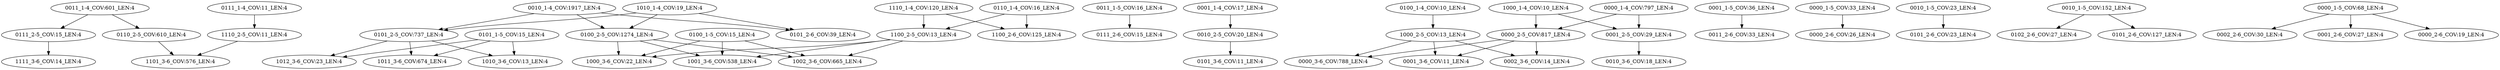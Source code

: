 digraph G {
    "1110_2-5_COV:11_LEN:4" -> "1101_3-6_COV:576_LEN:4";
    "0010_1-4_COV:1917_LEN:4" -> "0101_2-6_COV:39_LEN:4";
    "0010_1-4_COV:1917_LEN:4" -> "0101_2-5_COV:737_LEN:4";
    "0010_1-4_COV:1917_LEN:4" -> "0100_2-5_COV:1274_LEN:4";
    "0011_1-5_COV:16_LEN:4" -> "0111_2-6_COV:15_LEN:4";
    "0101_2-5_COV:737_LEN:4" -> "1012_3-6_COV:23_LEN:4";
    "0101_2-5_COV:737_LEN:4" -> "1011_3-6_COV:674_LEN:4";
    "0101_2-5_COV:737_LEN:4" -> "1010_3-6_COV:13_LEN:4";
    "1110_1-4_COV:120_LEN:4" -> "1100_2-5_COV:13_LEN:4";
    "1110_1-4_COV:120_LEN:4" -> "1100_2-6_COV:125_LEN:4";
    "0001_1-4_COV:17_LEN:4" -> "0010_2-5_COV:20_LEN:4";
    "1000_2-5_COV:13_LEN:4" -> "0000_3-6_COV:788_LEN:4";
    "1000_2-5_COV:13_LEN:4" -> "0001_3-6_COV:11_LEN:4";
    "1000_2-5_COV:13_LEN:4" -> "0002_3-6_COV:14_LEN:4";
    "1000_1-4_COV:10_LEN:4" -> "0001_2-5_COV:29_LEN:4";
    "1000_1-4_COV:10_LEN:4" -> "0000_2-5_COV:817_LEN:4";
    "0011_1-4_COV:601_LEN:4" -> "0111_2-5_COV:15_LEN:4";
    "0011_1-4_COV:601_LEN:4" -> "0110_2-5_COV:610_LEN:4";
    "0100_1-5_COV:15_LEN:4" -> "1000_3-6_COV:22_LEN:4";
    "0100_1-5_COV:15_LEN:4" -> "1001_3-6_COV:538_LEN:4";
    "0100_1-5_COV:15_LEN:4" -> "1002_3-6_COV:665_LEN:4";
    "0001_1-5_COV:36_LEN:4" -> "0011_2-6_COV:33_LEN:4";
    "0110_1-4_COV:16_LEN:4" -> "1100_2-5_COV:13_LEN:4";
    "0110_1-4_COV:16_LEN:4" -> "1100_2-6_COV:125_LEN:4";
    "0000_1-5_COV:33_LEN:4" -> "0000_2-6_COV:26_LEN:4";
    "1010_1-4_COV:19_LEN:4" -> "0101_2-6_COV:39_LEN:4";
    "1010_1-4_COV:19_LEN:4" -> "0101_2-5_COV:737_LEN:4";
    "1010_1-4_COV:19_LEN:4" -> "0100_2-5_COV:1274_LEN:4";
    "0001_2-5_COV:29_LEN:4" -> "0010_3-6_COV:18_LEN:4";
    "0111_2-5_COV:15_LEN:4" -> "1111_3-6_COV:14_LEN:4";
    "0010_2-5_COV:20_LEN:4" -> "0101_3-6_COV:11_LEN:4";
    "0111_1-4_COV:11_LEN:4" -> "1110_2-5_COV:11_LEN:4";
    "0100_1-4_COV:10_LEN:4" -> "1000_2-5_COV:13_LEN:4";
    "1100_2-5_COV:13_LEN:4" -> "1000_3-6_COV:22_LEN:4";
    "1100_2-5_COV:13_LEN:4" -> "1001_3-6_COV:538_LEN:4";
    "1100_2-5_COV:13_LEN:4" -> "1002_3-6_COV:665_LEN:4";
    "0010_1-5_COV:23_LEN:4" -> "0101_2-6_COV:23_LEN:4";
    "0010_1-5_COV:152_LEN:4" -> "0102_2-6_COV:27_LEN:4";
    "0010_1-5_COV:152_LEN:4" -> "0101_2-6_COV:127_LEN:4";
    "0100_2-5_COV:1274_LEN:4" -> "1000_3-6_COV:22_LEN:4";
    "0100_2-5_COV:1274_LEN:4" -> "1001_3-6_COV:538_LEN:4";
    "0100_2-5_COV:1274_LEN:4" -> "1002_3-6_COV:665_LEN:4";
    "0000_1-4_COV:797_LEN:4" -> "0001_2-5_COV:29_LEN:4";
    "0000_1-4_COV:797_LEN:4" -> "0000_2-5_COV:817_LEN:4";
    "0101_1-5_COV:15_LEN:4" -> "1012_3-6_COV:23_LEN:4";
    "0101_1-5_COV:15_LEN:4" -> "1011_3-6_COV:674_LEN:4";
    "0101_1-5_COV:15_LEN:4" -> "1010_3-6_COV:13_LEN:4";
    "0000_2-5_COV:817_LEN:4" -> "0000_3-6_COV:788_LEN:4";
    "0000_2-5_COV:817_LEN:4" -> "0001_3-6_COV:11_LEN:4";
    "0000_2-5_COV:817_LEN:4" -> "0002_3-6_COV:14_LEN:4";
    "0110_2-5_COV:610_LEN:4" -> "1101_3-6_COV:576_LEN:4";
    "0000_1-5_COV:68_LEN:4" -> "0002_2-6_COV:30_LEN:4";
    "0000_1-5_COV:68_LEN:4" -> "0001_2-6_COV:27_LEN:4";
    "0000_1-5_COV:68_LEN:4" -> "0000_2-6_COV:19_LEN:4";
}
